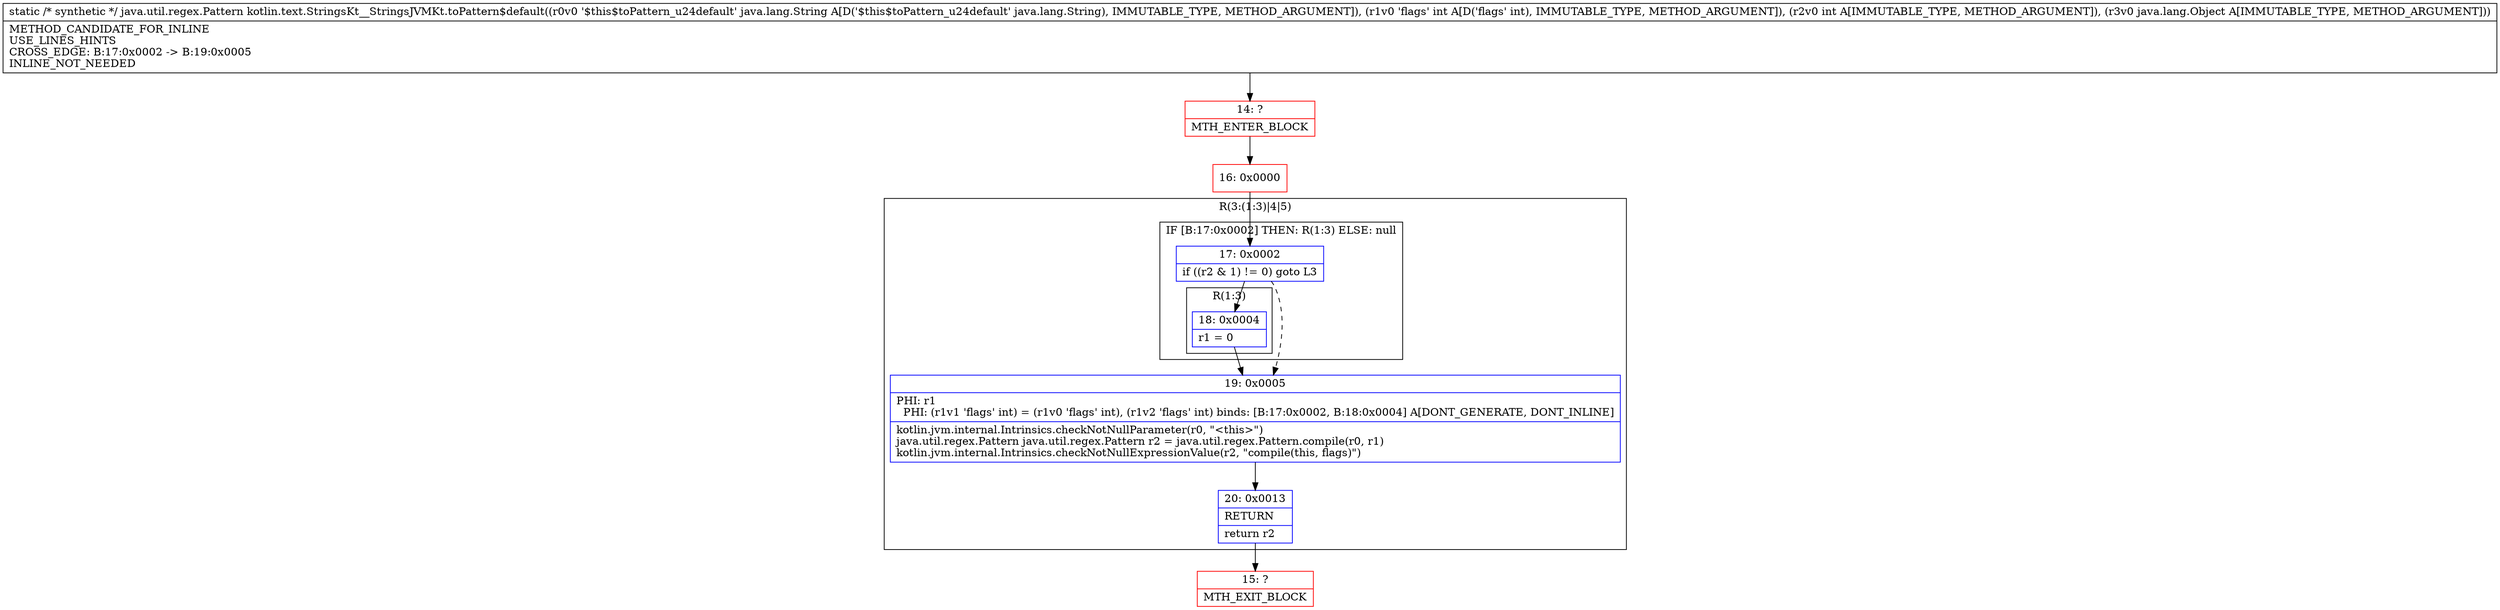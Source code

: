 digraph "CFG forkotlin.text.StringsKt__StringsJVMKt.toPattern$default(Ljava\/lang\/String;IILjava\/lang\/Object;)Ljava\/util\/regex\/Pattern;" {
subgraph cluster_Region_1261490606 {
label = "R(3:(1:3)|4|5)";
node [shape=record,color=blue];
subgraph cluster_IfRegion_1469512119 {
label = "IF [B:17:0x0002] THEN: R(1:3) ELSE: null";
node [shape=record,color=blue];
Node_17 [shape=record,label="{17\:\ 0x0002|if ((r2 & 1) != 0) goto L3\l}"];
subgraph cluster_Region_110887335 {
label = "R(1:3)";
node [shape=record,color=blue];
Node_18 [shape=record,label="{18\:\ 0x0004|r1 = 0\l}"];
}
}
Node_19 [shape=record,label="{19\:\ 0x0005|PHI: r1 \l  PHI: (r1v1 'flags' int) = (r1v0 'flags' int), (r1v2 'flags' int) binds: [B:17:0x0002, B:18:0x0004] A[DONT_GENERATE, DONT_INLINE]\l|kotlin.jvm.internal.Intrinsics.checkNotNullParameter(r0, \"\<this\>\")\ljava.util.regex.Pattern java.util.regex.Pattern r2 = java.util.regex.Pattern.compile(r0, r1)\lkotlin.jvm.internal.Intrinsics.checkNotNullExpressionValue(r2, \"compile(this, flags)\")\l}"];
Node_20 [shape=record,label="{20\:\ 0x0013|RETURN\l|return r2\l}"];
}
Node_14 [shape=record,color=red,label="{14\:\ ?|MTH_ENTER_BLOCK\l}"];
Node_16 [shape=record,color=red,label="{16\:\ 0x0000}"];
Node_15 [shape=record,color=red,label="{15\:\ ?|MTH_EXIT_BLOCK\l}"];
MethodNode[shape=record,label="{static \/* synthetic *\/ java.util.regex.Pattern kotlin.text.StringsKt__StringsJVMKt.toPattern$default((r0v0 '$this$toPattern_u24default' java.lang.String A[D('$this$toPattern_u24default' java.lang.String), IMMUTABLE_TYPE, METHOD_ARGUMENT]), (r1v0 'flags' int A[D('flags' int), IMMUTABLE_TYPE, METHOD_ARGUMENT]), (r2v0 int A[IMMUTABLE_TYPE, METHOD_ARGUMENT]), (r3v0 java.lang.Object A[IMMUTABLE_TYPE, METHOD_ARGUMENT]))  | METHOD_CANDIDATE_FOR_INLINE\lUSE_LINES_HINTS\lCROSS_EDGE: B:17:0x0002 \-\> B:19:0x0005\lINLINE_NOT_NEEDED\l}"];
MethodNode -> Node_14;Node_17 -> Node_18;
Node_17 -> Node_19[style=dashed];
Node_18 -> Node_19;
Node_19 -> Node_20;
Node_20 -> Node_15;
Node_14 -> Node_16;
Node_16 -> Node_17;
}

